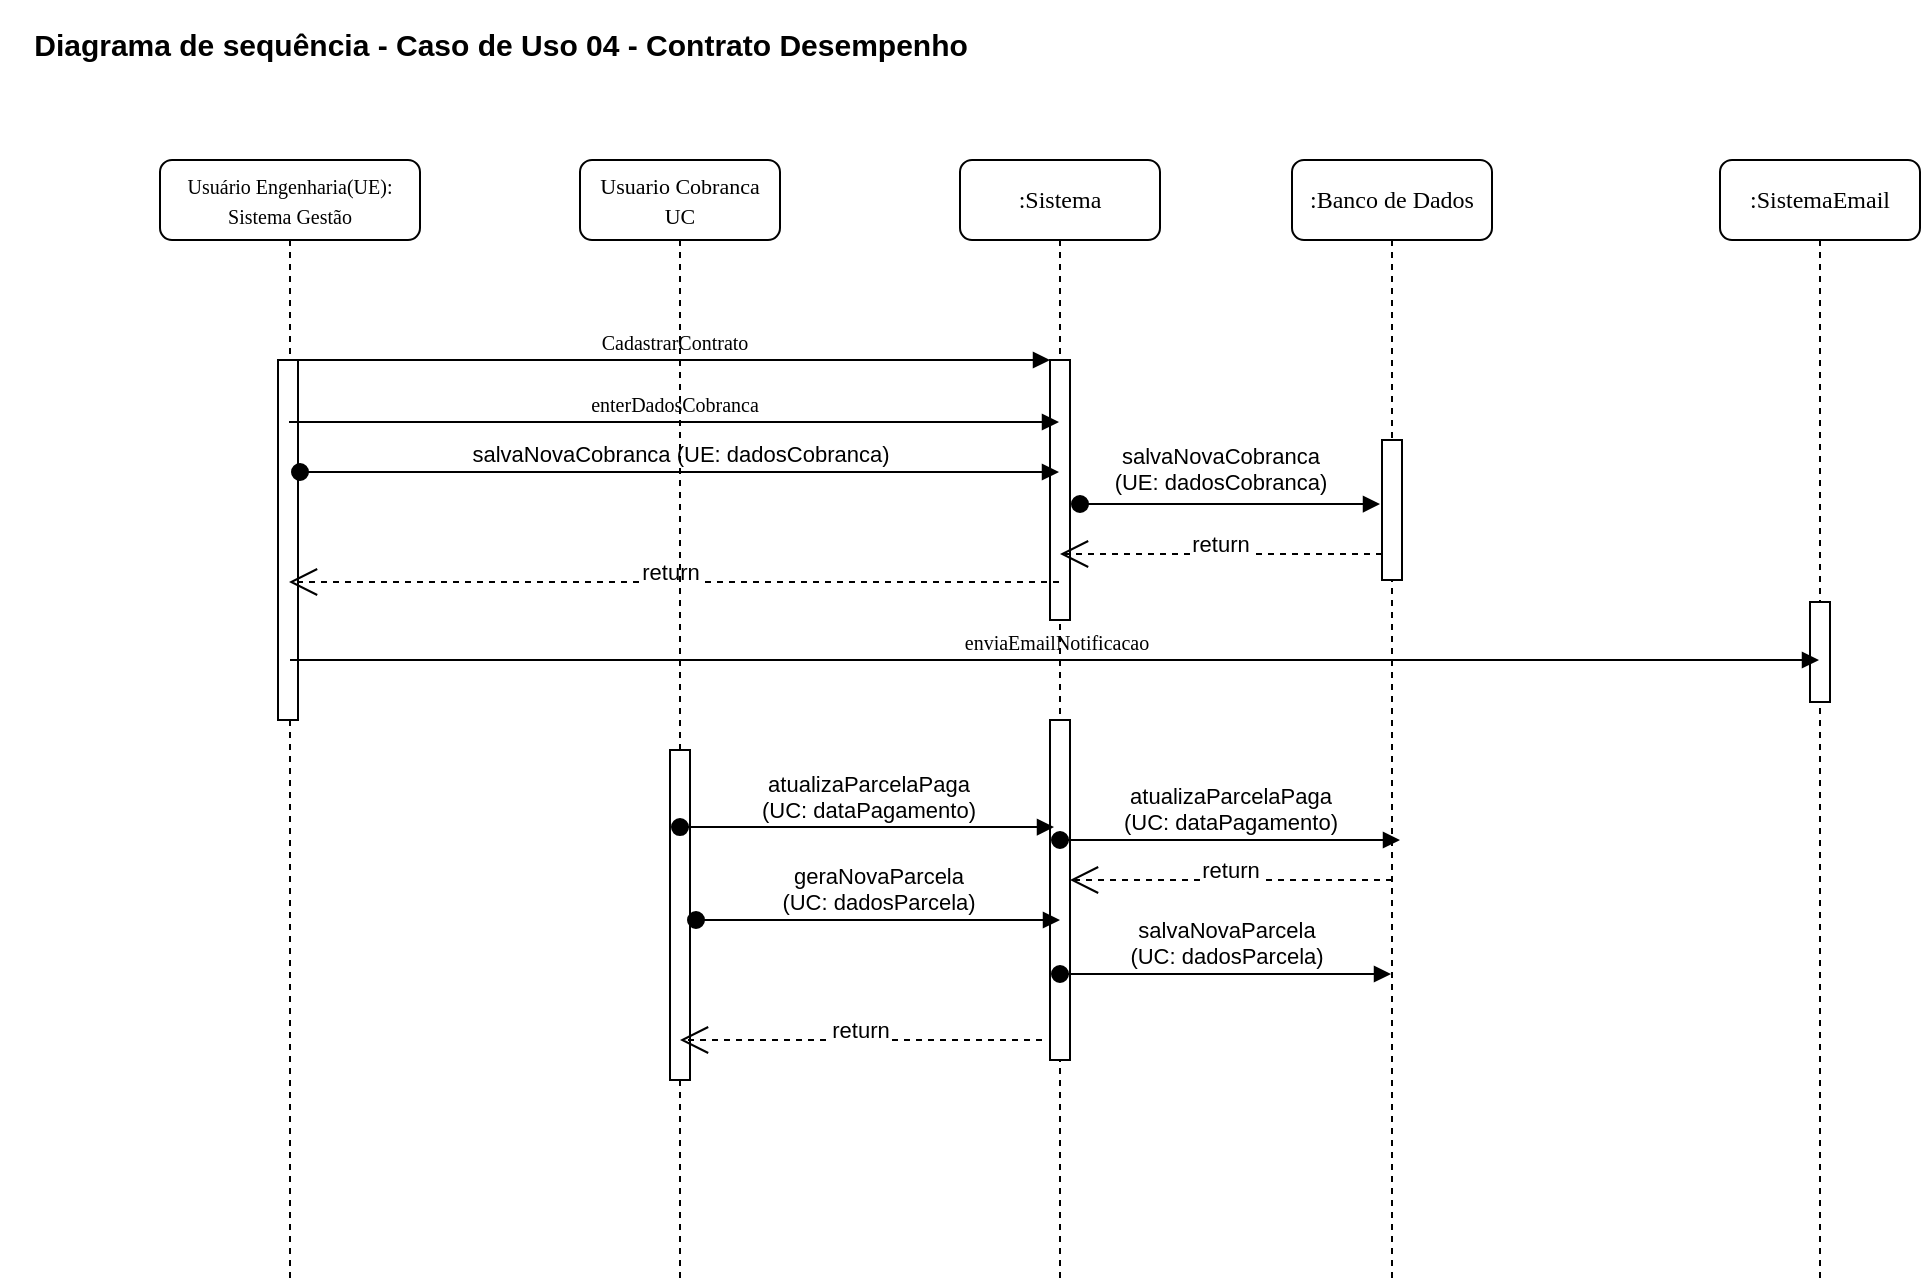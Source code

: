 <mxfile version="24.7.17">
  <diagram name="Page-1" id="13e1069c-82ec-6db2-03f1-153e76fe0fe0">
    <mxGraphModel dx="1434" dy="836" grid="1" gridSize="10" guides="1" tooltips="1" connect="1" arrows="1" fold="1" page="1" pageScale="1" pageWidth="1100" pageHeight="850" background="none" math="0" shadow="0">
      <root>
        <mxCell id="0" />
        <mxCell id="1" parent="0" />
        <mxCell id="7baba1c4bc27f4b0-2" value=":Sistema" style="shape=umlLifeline;perimeter=lifelinePerimeter;whiteSpace=wrap;html=1;container=1;collapsible=0;recursiveResize=0;outlineConnect=0;rounded=1;shadow=0;comic=0;labelBackgroundColor=none;strokeWidth=1;fontFamily=Verdana;fontSize=12;align=center;" parent="1" vertex="1">
          <mxGeometry x="500" y="80" width="100" height="560" as="geometry" />
        </mxCell>
        <mxCell id="7baba1c4bc27f4b0-10" value="" style="html=1;points=[];perimeter=orthogonalPerimeter;rounded=0;shadow=0;comic=0;labelBackgroundColor=none;strokeWidth=1;fontFamily=Verdana;fontSize=12;align=center;" parent="7baba1c4bc27f4b0-2" vertex="1">
          <mxGeometry x="45" y="100" width="10" height="130" as="geometry" />
        </mxCell>
        <mxCell id="lXlqGU74NpMGphMOCJmV-7" value="salvaNovaCobranca &lt;br&gt;(UE: dadosCobranca)" style="html=1;verticalAlign=bottom;startArrow=oval;startFill=1;endArrow=block;startSize=8;curved=0;rounded=0;entryX=-0.1;entryY=0.486;entryDx=0;entryDy=0;entryPerimeter=0;" parent="7baba1c4bc27f4b0-2" edge="1">
          <mxGeometry x="-0.067" y="2" width="60" relative="1" as="geometry">
            <mxPoint x="60" y="172" as="sourcePoint" />
            <mxPoint x="210" y="172.02" as="targetPoint" />
            <mxPoint as="offset" />
          </mxGeometry>
        </mxCell>
        <mxCell id="ta6xRI_JC_E2kf2AFrNl-5" value="" style="html=1;points=[];perimeter=orthogonalPerimeter;rounded=0;shadow=0;comic=0;labelBackgroundColor=none;strokeWidth=1;fontFamily=Verdana;fontSize=12;align=center;" vertex="1" parent="7baba1c4bc27f4b0-2">
          <mxGeometry x="45" y="280" width="10" height="170" as="geometry" />
        </mxCell>
        <mxCell id="ta6xRI_JC_E2kf2AFrNl-9" value="return" style="endArrow=open;endSize=12;dashed=1;html=1;rounded=0;" edge="1" parent="7baba1c4bc27f4b0-2">
          <mxGeometry x="0.011" y="-5" width="160" relative="1" as="geometry">
            <mxPoint x="216" y="360" as="sourcePoint" />
            <mxPoint x="55" y="360" as="targetPoint" />
            <mxPoint as="offset" />
          </mxGeometry>
        </mxCell>
        <mxCell id="ta6xRI_JC_E2kf2AFrNl-11" value="salvaNovaParcela&lt;br&gt;(UC: dadosParcela)" style="html=1;verticalAlign=bottom;startArrow=oval;startFill=1;endArrow=block;startSize=8;curved=0;rounded=0;" edge="1" parent="7baba1c4bc27f4b0-2">
          <mxGeometry width="60" relative="1" as="geometry">
            <mxPoint x="50" y="407" as="sourcePoint" />
            <mxPoint x="215.5" y="407" as="targetPoint" />
          </mxGeometry>
        </mxCell>
        <mxCell id="7baba1c4bc27f4b0-3" value=":Banco de Dados" style="shape=umlLifeline;perimeter=lifelinePerimeter;whiteSpace=wrap;html=1;container=1;collapsible=0;recursiveResize=0;outlineConnect=0;rounded=1;shadow=0;comic=0;labelBackgroundColor=none;strokeWidth=1;fontFamily=Verdana;fontSize=12;align=center;" parent="1" vertex="1">
          <mxGeometry x="666" y="80" width="100" height="560" as="geometry" />
        </mxCell>
        <mxCell id="lXlqGU74NpMGphMOCJmV-3" value="" style="html=1;points=[];perimeter=orthogonalPerimeter;rounded=0;shadow=0;comic=0;labelBackgroundColor=none;strokeWidth=1;fontFamily=Verdana;fontSize=12;align=center;" parent="7baba1c4bc27f4b0-3" vertex="1">
          <mxGeometry x="45" y="140" width="10" height="70" as="geometry" />
        </mxCell>
        <mxCell id="lXlqGU74NpMGphMOCJmV-11" value="return" style="endArrow=open;endSize=12;dashed=1;html=1;rounded=0;" parent="7baba1c4bc27f4b0-3" edge="1">
          <mxGeometry x="0.011" y="-5" width="160" relative="1" as="geometry">
            <mxPoint x="45" y="197" as="sourcePoint" />
            <mxPoint x="-116" y="197" as="targetPoint" />
            <mxPoint as="offset" />
          </mxGeometry>
        </mxCell>
        <mxCell id="7baba1c4bc27f4b0-8" value="&lt;font style=&quot;font-size: 10px;&quot;&gt;Usuário Engenharia(UE): Sistema Gestão&lt;/font&gt;" style="shape=umlLifeline;perimeter=lifelinePerimeter;whiteSpace=wrap;html=1;container=1;collapsible=0;recursiveResize=0;outlineConnect=0;rounded=1;shadow=0;comic=0;labelBackgroundColor=none;strokeWidth=1;fontFamily=Verdana;fontSize=12;align=center;" parent="1" vertex="1">
          <mxGeometry x="100" y="80" width="130" height="560" as="geometry" />
        </mxCell>
        <mxCell id="7baba1c4bc27f4b0-9" value="" style="html=1;points=[];perimeter=orthogonalPerimeter;rounded=0;shadow=0;comic=0;labelBackgroundColor=none;strokeWidth=1;fontFamily=Verdana;fontSize=12;align=center;" parent="7baba1c4bc27f4b0-8" vertex="1">
          <mxGeometry x="59" y="100" width="10" height="180" as="geometry" />
        </mxCell>
        <mxCell id="lXlqGU74NpMGphMOCJmV-6" value="salvaNovaCobranca (UE: dadosCobranca)" style="html=1;verticalAlign=bottom;startArrow=oval;startFill=1;endArrow=block;startSize=8;curved=0;rounded=0;" parent="7baba1c4bc27f4b0-8" target="7baba1c4bc27f4b0-2" edge="1">
          <mxGeometry x="0.002" width="60" relative="1" as="geometry">
            <mxPoint x="70" y="156" as="sourcePoint" />
            <mxPoint x="279.5" y="156" as="targetPoint" />
            <mxPoint as="offset" />
          </mxGeometry>
        </mxCell>
        <mxCell id="7baba1c4bc27f4b0-11" value="&lt;font style=&quot;font-size: 10px;&quot;&gt;CadastrarContrato&lt;/font&gt;" style="html=1;verticalAlign=bottom;endArrow=block;entryX=0;entryY=0;labelBackgroundColor=none;fontFamily=Verdana;fontSize=12;edgeStyle=elbowEdgeStyle;elbow=vertical;" parent="1" source="7baba1c4bc27f4b0-9" target="7baba1c4bc27f4b0-10" edge="1">
          <mxGeometry relative="1" as="geometry">
            <mxPoint x="220" y="190" as="sourcePoint" />
            <mxPoint as="offset" />
          </mxGeometry>
        </mxCell>
        <mxCell id="ODrtkv4GZBq-IyceJjSy-1" value="&lt;font style=&quot;font-size: 10px;&quot;&gt;enterDadosCobranca&lt;/font&gt;" style="html=1;verticalAlign=bottom;endArrow=block;labelBackgroundColor=none;fontFamily=Verdana;fontSize=12;edgeStyle=elbowEdgeStyle;elbow=vertical;" parent="1" edge="1" target="7baba1c4bc27f4b0-2">
          <mxGeometry relative="1" as="geometry">
            <mxPoint x="164.5" y="211" as="sourcePoint" />
            <mxPoint x="380" y="210.94" as="targetPoint" />
            <mxPoint as="offset" />
          </mxGeometry>
        </mxCell>
        <mxCell id="ODrtkv4GZBq-IyceJjSy-11" value="&lt;font style=&quot;font-size: 15px;&quot;&gt;Diagrama de sequência - Caso de Uso 04 - Contrato Desempenho&lt;/font&gt;" style="text;strokeColor=none;fillColor=none;html=1;fontSize=24;fontStyle=1;verticalAlign=middle;align=center;" parent="1" vertex="1">
          <mxGeometry x="20" width="500" height="40" as="geometry" />
        </mxCell>
        <mxCell id="lXlqGU74NpMGphMOCJmV-12" value="return" style="endArrow=open;endSize=12;dashed=1;html=1;rounded=0;" parent="1" edge="1" source="7baba1c4bc27f4b0-2">
          <mxGeometry x="0.011" y="-5" width="160" relative="1" as="geometry">
            <mxPoint x="375.5" y="291" as="sourcePoint" />
            <mxPoint x="164.5" y="291" as="targetPoint" />
            <mxPoint as="offset" />
          </mxGeometry>
        </mxCell>
        <mxCell id="lXlqGU74NpMGphMOCJmV-13" value=":SistemaEmail" style="shape=umlLifeline;perimeter=lifelinePerimeter;whiteSpace=wrap;html=1;container=1;collapsible=0;recursiveResize=0;outlineConnect=0;rounded=1;shadow=0;comic=0;labelBackgroundColor=none;strokeWidth=1;fontFamily=Verdana;fontSize=12;align=center;" parent="1" vertex="1">
          <mxGeometry x="880" y="80" width="100" height="560" as="geometry" />
        </mxCell>
        <mxCell id="lXlqGU74NpMGphMOCJmV-14" value="" style="html=1;points=[];perimeter=orthogonalPerimeter;rounded=0;shadow=0;comic=0;labelBackgroundColor=none;strokeWidth=1;fontFamily=Verdana;fontSize=12;align=center;" parent="lXlqGU74NpMGphMOCJmV-13" vertex="1">
          <mxGeometry x="45" y="221" width="10" height="50" as="geometry" />
        </mxCell>
        <mxCell id="lXlqGU74NpMGphMOCJmV-17" value="&lt;font style=&quot;font-size: 10px;&quot;&gt;enviaEmailNotificacao&lt;/font&gt;" style="html=1;verticalAlign=bottom;endArrow=block;labelBackgroundColor=none;fontFamily=Verdana;fontSize=12;edgeStyle=elbowEdgeStyle;elbow=vertical;" parent="1" target="lXlqGU74NpMGphMOCJmV-13" edge="1">
          <mxGeometry relative="1" as="geometry">
            <mxPoint x="165" y="330" as="sourcePoint" />
            <mxPoint x="819.5" y="330" as="targetPoint" />
            <mxPoint as="offset" />
            <Array as="points">
              <mxPoint x="440" y="330" />
              <mxPoint x="334.5" y="394" />
            </Array>
          </mxGeometry>
        </mxCell>
        <mxCell id="ta6xRI_JC_E2kf2AFrNl-1" value="&lt;font style=&quot;font-size: 11px;&quot;&gt;Usuario Cobranca&lt;br&gt;UC&lt;/font&gt;" style="shape=umlLifeline;perimeter=lifelinePerimeter;whiteSpace=wrap;html=1;container=1;collapsible=0;recursiveResize=0;outlineConnect=0;rounded=1;shadow=0;comic=0;labelBackgroundColor=none;strokeWidth=1;fontFamily=Verdana;fontSize=12;align=center;" vertex="1" parent="1">
          <mxGeometry x="310" y="80" width="100" height="560" as="geometry" />
        </mxCell>
        <mxCell id="ta6xRI_JC_E2kf2AFrNl-7" value="" style="html=1;points=[];perimeter=orthogonalPerimeter;rounded=0;shadow=0;comic=0;labelBackgroundColor=none;strokeWidth=1;fontFamily=Verdana;fontSize=12;align=center;" vertex="1" parent="ta6xRI_JC_E2kf2AFrNl-1">
          <mxGeometry x="45" y="295" width="10" height="165" as="geometry" />
        </mxCell>
        <mxCell id="ta6xRI_JC_E2kf2AFrNl-10" value="geraNovaParcela&lt;br&gt;(UC: dadosParcela)" style="html=1;verticalAlign=bottom;startArrow=oval;startFill=1;endArrow=block;startSize=8;curved=0;rounded=0;" edge="1" parent="ta6xRI_JC_E2kf2AFrNl-1">
          <mxGeometry width="60" relative="1" as="geometry">
            <mxPoint x="58" y="380" as="sourcePoint" />
            <mxPoint x="240" y="380" as="targetPoint" />
          </mxGeometry>
        </mxCell>
        <mxCell id="ta6xRI_JC_E2kf2AFrNl-6" value="atualizaParcelaPaga&lt;br&gt;(UC: dataPagamento)" style="html=1;verticalAlign=bottom;startArrow=oval;startFill=1;endArrow=block;startSize=8;curved=0;rounded=0;entryX=0.2;entryY=0.315;entryDx=0;entryDy=0;entryPerimeter=0;" edge="1" parent="1" source="ta6xRI_JC_E2kf2AFrNl-1" target="ta6xRI_JC_E2kf2AFrNl-5">
          <mxGeometry width="60" relative="1" as="geometry">
            <mxPoint x="440" y="400" as="sourcePoint" />
            <mxPoint x="500" y="400" as="targetPoint" />
          </mxGeometry>
        </mxCell>
        <mxCell id="ta6xRI_JC_E2kf2AFrNl-8" value="atualizaParcelaPaga&lt;br&gt;(UC: dataPagamento)" style="html=1;verticalAlign=bottom;startArrow=oval;startFill=1;endArrow=block;startSize=8;curved=0;rounded=0;" edge="1" parent="1">
          <mxGeometry width="60" relative="1" as="geometry">
            <mxPoint x="550" y="420" as="sourcePoint" />
            <mxPoint x="720" y="420" as="targetPoint" />
          </mxGeometry>
        </mxCell>
        <mxCell id="ta6xRI_JC_E2kf2AFrNl-12" value="return" style="endArrow=open;endSize=12;dashed=1;html=1;rounded=0;" edge="1" parent="1" target="ta6xRI_JC_E2kf2AFrNl-1">
          <mxGeometry x="0.011" y="-5" width="160" relative="1" as="geometry">
            <mxPoint x="541" y="520" as="sourcePoint" />
            <mxPoint x="380" y="520" as="targetPoint" />
            <mxPoint as="offset" />
          </mxGeometry>
        </mxCell>
      </root>
    </mxGraphModel>
  </diagram>
</mxfile>
